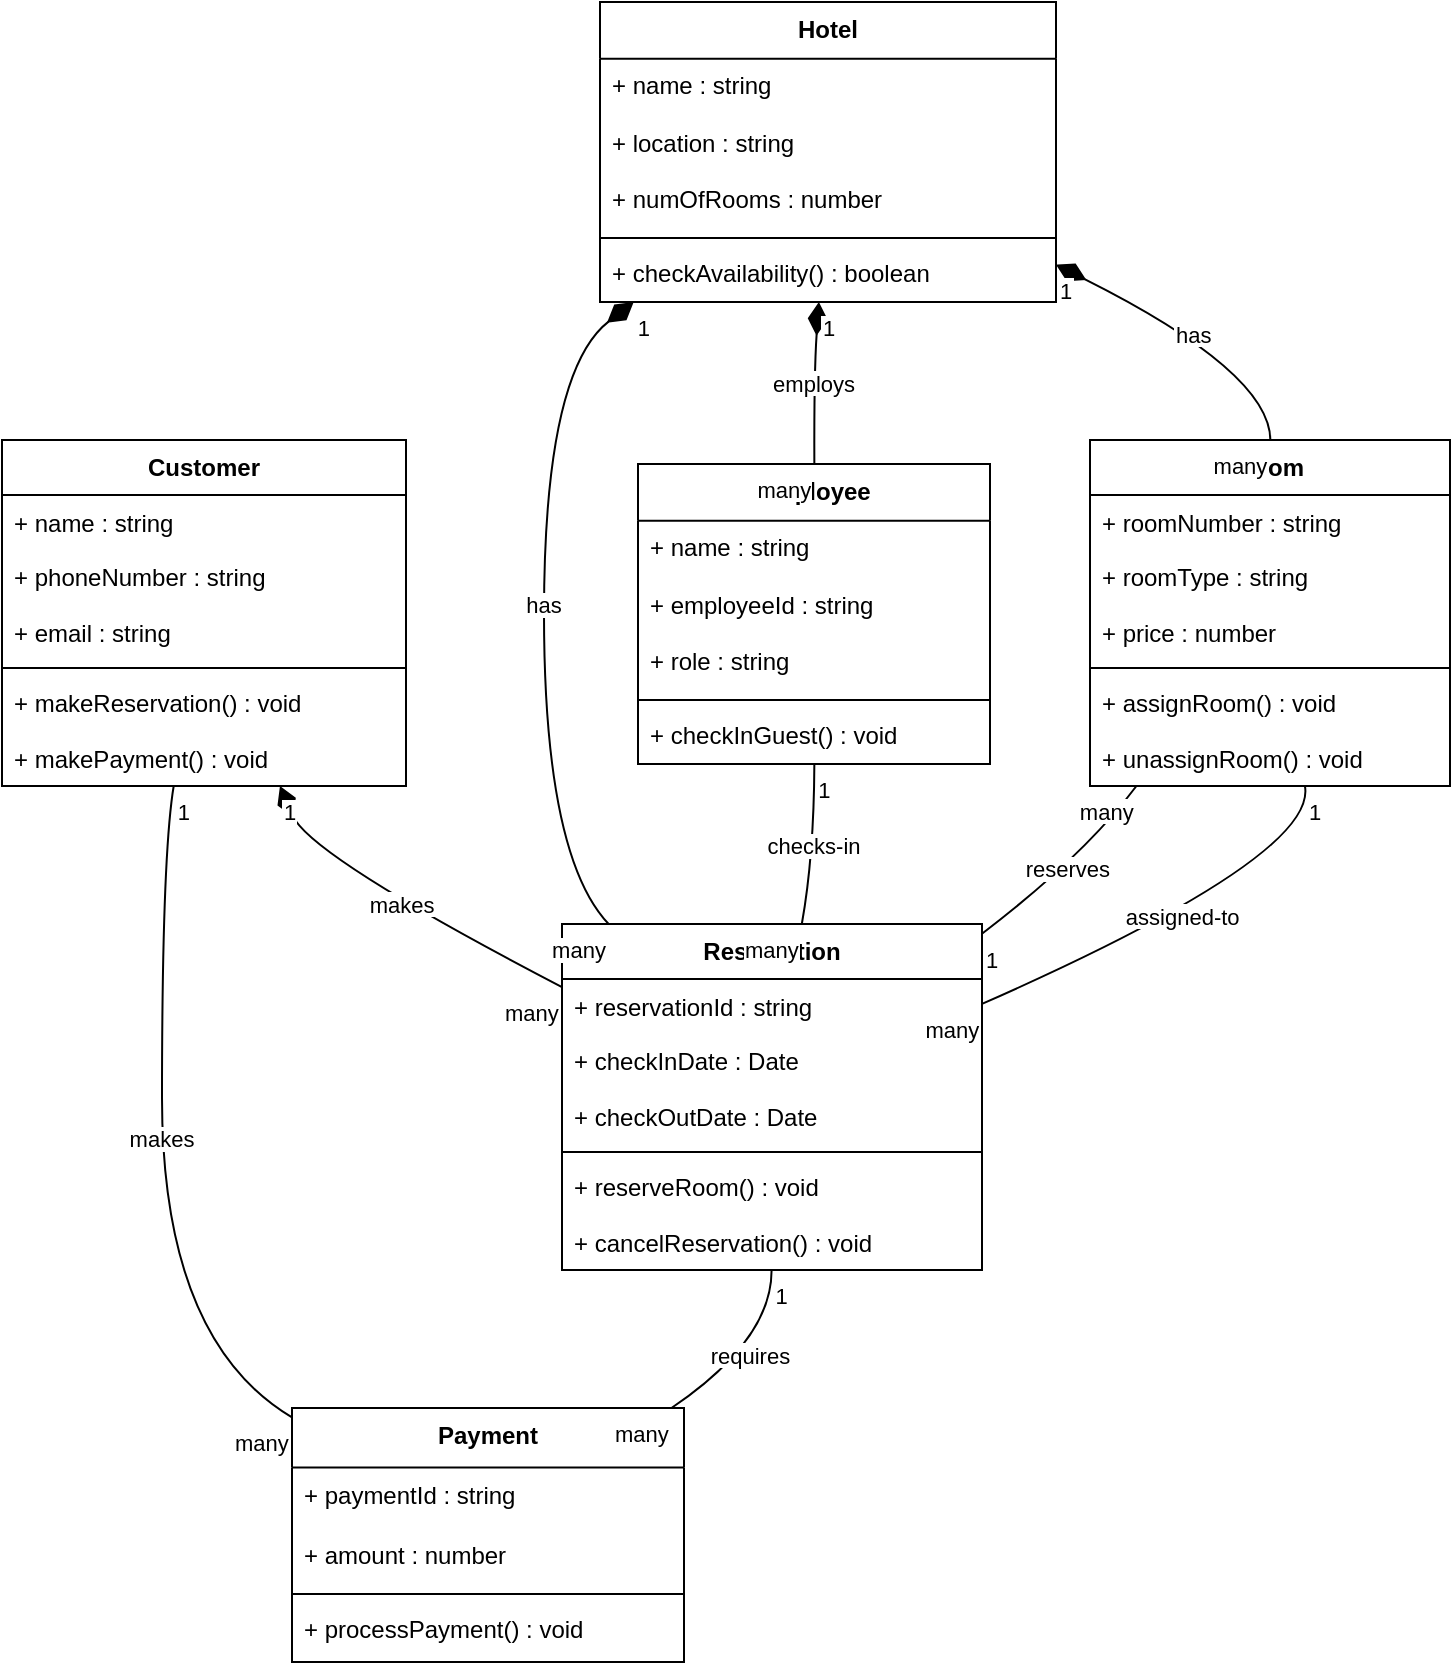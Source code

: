 <mxfile version="22.1.1" type="github">
  <diagram name="Page-1" id="Kl8Ro2FNH6hyEfKem5H1">
    <mxGraphModel>
      <root>
        <mxCell id="0" />
        <mxCell id="1" parent="0" />
        <mxCell id="2" value="Hotel" style="swimlane;fontStyle=1;align=center;verticalAlign=top;childLayout=stackLayout;horizontal=1;startSize=28.4;horizontalStack=0;resizeParent=1;resizeParentMax=0;resizeLast=0;collapsible=0;marginBottom=0;" vertex="1" parent="1">
          <mxGeometry x="307" y="8" width="228" height="150" as="geometry" />
        </mxCell>
        <mxCell id="3" value="+ name : string" style="text;strokeColor=none;fillColor=none;align=left;verticalAlign=top;spacingLeft=4;spacingRight=4;overflow=hidden;rotatable=0;points=[[0,0.5],[1,0.5]];portConstraint=eastwest;" vertex="1" parent="2">
          <mxGeometry y="28" width="228" height="28" as="geometry" />
        </mxCell>
        <mxCell id="4" value="+ location : string" style="text;strokeColor=none;fillColor=none;align=left;verticalAlign=top;spacingLeft=4;spacingRight=4;overflow=hidden;rotatable=0;points=[[0,0.5],[1,0.5]];portConstraint=eastwest;" vertex="1" parent="2">
          <mxGeometry y="57" width="228" height="28" as="geometry" />
        </mxCell>
        <mxCell id="5" value="+ numOfRooms : number" style="text;strokeColor=none;fillColor=none;align=left;verticalAlign=top;spacingLeft=4;spacingRight=4;overflow=hidden;rotatable=0;points=[[0,0.5],[1,0.5]];portConstraint=eastwest;" vertex="1" parent="2">
          <mxGeometry y="85" width="228" height="28" as="geometry" />
        </mxCell>
        <mxCell id="6" style="line;strokeWidth=1;fillColor=none;align=left;verticalAlign=middle;spacingTop=-1;spacingLeft=3;spacingRight=3;rotatable=0;labelPosition=right;points=[];portConstraint=eastwest;strokeColor=inherit;" vertex="1" parent="2">
          <mxGeometry y="114" width="228" height="8" as="geometry" />
        </mxCell>
        <mxCell id="7" value="+ checkAvailability() : boolean" style="text;strokeColor=none;fillColor=none;align=left;verticalAlign=top;spacingLeft=4;spacingRight=4;overflow=hidden;rotatable=0;points=[[0,0.5],[1,0.5]];portConstraint=eastwest;" vertex="1" parent="2">
          <mxGeometry y="122" width="228" height="28" as="geometry" />
        </mxCell>
        <mxCell id="8" value="Customer" style="swimlane;fontStyle=1;align=center;verticalAlign=top;childLayout=stackLayout;horizontal=1;startSize=27.5;horizontalStack=0;resizeParent=1;resizeParentMax=0;resizeLast=0;collapsible=0;marginBottom=0;" vertex="1" parent="1">
          <mxGeometry x="8" y="227" width="202" height="173" as="geometry" />
        </mxCell>
        <mxCell id="9" value="+ name : string" style="text;strokeColor=none;fillColor=none;align=left;verticalAlign=top;spacingLeft=4;spacingRight=4;overflow=hidden;rotatable=0;points=[[0,0.5],[1,0.5]];portConstraint=eastwest;" vertex="1" parent="8">
          <mxGeometry y="28" width="202" height="28" as="geometry" />
        </mxCell>
        <mxCell id="10" value="+ phoneNumber : string" style="text;strokeColor=none;fillColor=none;align=left;verticalAlign=top;spacingLeft=4;spacingRight=4;overflow=hidden;rotatable=0;points=[[0,0.5],[1,0.5]];portConstraint=eastwest;" vertex="1" parent="8">
          <mxGeometry y="55" width="202" height="28" as="geometry" />
        </mxCell>
        <mxCell id="11" value="+ email : string" style="text;strokeColor=none;fillColor=none;align=left;verticalAlign=top;spacingLeft=4;spacingRight=4;overflow=hidden;rotatable=0;points=[[0,0.5],[1,0.5]];portConstraint=eastwest;" vertex="1" parent="8">
          <mxGeometry y="83" width="202" height="28" as="geometry" />
        </mxCell>
        <mxCell id="12" style="line;strokeWidth=1;fillColor=none;align=left;verticalAlign=middle;spacingTop=-1;spacingLeft=3;spacingRight=3;rotatable=0;labelPosition=right;points=[];portConstraint=eastwest;strokeColor=inherit;" vertex="1" parent="8">
          <mxGeometry y="110" width="202" height="8" as="geometry" />
        </mxCell>
        <mxCell id="13" value="+ makeReservation() : void" style="text;strokeColor=none;fillColor=none;align=left;verticalAlign=top;spacingLeft=4;spacingRight=4;overflow=hidden;rotatable=0;points=[[0,0.5],[1,0.5]];portConstraint=eastwest;" vertex="1" parent="8">
          <mxGeometry y="118" width="202" height="28" as="geometry" />
        </mxCell>
        <mxCell id="14" value="+ makePayment() : void" style="text;strokeColor=none;fillColor=none;align=left;verticalAlign=top;spacingLeft=4;spacingRight=4;overflow=hidden;rotatable=0;points=[[0,0.5],[1,0.5]];portConstraint=eastwest;" vertex="1" parent="8">
          <mxGeometry y="146" width="202" height="28" as="geometry" />
        </mxCell>
        <mxCell id="15" value="Employee" style="swimlane;fontStyle=1;align=center;verticalAlign=top;childLayout=stackLayout;horizontal=1;startSize=28.4;horizontalStack=0;resizeParent=1;resizeParentMax=0;resizeLast=0;collapsible=0;marginBottom=0;" vertex="1" parent="1">
          <mxGeometry x="326" y="239" width="176" height="150" as="geometry" />
        </mxCell>
        <mxCell id="16" value="+ name : string" style="text;strokeColor=none;fillColor=none;align=left;verticalAlign=top;spacingLeft=4;spacingRight=4;overflow=hidden;rotatable=0;points=[[0,0.5],[1,0.5]];portConstraint=eastwest;" vertex="1" parent="15">
          <mxGeometry y="28" width="176" height="28" as="geometry" />
        </mxCell>
        <mxCell id="17" value="+ employeeId : string" style="text;strokeColor=none;fillColor=none;align=left;verticalAlign=top;spacingLeft=4;spacingRight=4;overflow=hidden;rotatable=0;points=[[0,0.5],[1,0.5]];portConstraint=eastwest;" vertex="1" parent="15">
          <mxGeometry y="57" width="176" height="28" as="geometry" />
        </mxCell>
        <mxCell id="18" value="+ role : string" style="text;strokeColor=none;fillColor=none;align=left;verticalAlign=top;spacingLeft=4;spacingRight=4;overflow=hidden;rotatable=0;points=[[0,0.5],[1,0.5]];portConstraint=eastwest;" vertex="1" parent="15">
          <mxGeometry y="85" width="176" height="28" as="geometry" />
        </mxCell>
        <mxCell id="19" style="line;strokeWidth=1;fillColor=none;align=left;verticalAlign=middle;spacingTop=-1;spacingLeft=3;spacingRight=3;rotatable=0;labelPosition=right;points=[];portConstraint=eastwest;strokeColor=inherit;" vertex="1" parent="15">
          <mxGeometry y="114" width="176" height="8" as="geometry" />
        </mxCell>
        <mxCell id="20" value="+ checkInGuest() : void" style="text;strokeColor=none;fillColor=none;align=left;verticalAlign=top;spacingLeft=4;spacingRight=4;overflow=hidden;rotatable=0;points=[[0,0.5],[1,0.5]];portConstraint=eastwest;" vertex="1" parent="15">
          <mxGeometry y="122" width="176" height="28" as="geometry" />
        </mxCell>
        <mxCell id="21" value="Payment" style="swimlane;fontStyle=1;align=center;verticalAlign=top;childLayout=stackLayout;horizontal=1;startSize=29.75;horizontalStack=0;resizeParent=1;resizeParentMax=0;resizeLast=0;collapsible=0;marginBottom=0;" vertex="1" parent="1">
          <mxGeometry x="153" y="711" width="196" height="127" as="geometry" />
        </mxCell>
        <mxCell id="22" value="+ paymentId : string" style="text;strokeColor=none;fillColor=none;align=left;verticalAlign=top;spacingLeft=4;spacingRight=4;overflow=hidden;rotatable=0;points=[[0,0.5],[1,0.5]];portConstraint=eastwest;" vertex="1" parent="21">
          <mxGeometry y="30" width="196" height="30" as="geometry" />
        </mxCell>
        <mxCell id="23" value="+ amount : number" style="text;strokeColor=none;fillColor=none;align=left;verticalAlign=top;spacingLeft=4;spacingRight=4;overflow=hidden;rotatable=0;points=[[0,0.5],[1,0.5]];portConstraint=eastwest;" vertex="1" parent="21">
          <mxGeometry y="60" width="196" height="30" as="geometry" />
        </mxCell>
        <mxCell id="24" style="line;strokeWidth=1;fillColor=none;align=left;verticalAlign=middle;spacingTop=-1;spacingLeft=3;spacingRight=3;rotatable=0;labelPosition=right;points=[];portConstraint=eastwest;strokeColor=inherit;" vertex="1" parent="21">
          <mxGeometry y="89" width="196" height="8" as="geometry" />
        </mxCell>
        <mxCell id="25" value="+ processPayment() : void" style="text;strokeColor=none;fillColor=none;align=left;verticalAlign=top;spacingLeft=4;spacingRight=4;overflow=hidden;rotatable=0;points=[[0,0.5],[1,0.5]];portConstraint=eastwest;" vertex="1" parent="21">
          <mxGeometry y="97" width="196" height="30" as="geometry" />
        </mxCell>
        <mxCell id="26" value="Reservation" style="swimlane;fontStyle=1;align=center;verticalAlign=top;childLayout=stackLayout;horizontal=1;startSize=27.5;horizontalStack=0;resizeParent=1;resizeParentMax=0;resizeLast=0;collapsible=0;marginBottom=0;" vertex="1" parent="1">
          <mxGeometry x="288" y="469" width="210" height="173" as="geometry" />
        </mxCell>
        <mxCell id="27" value="+ reservationId : string" style="text;strokeColor=none;fillColor=none;align=left;verticalAlign=top;spacingLeft=4;spacingRight=4;overflow=hidden;rotatable=0;points=[[0,0.5],[1,0.5]];portConstraint=eastwest;" vertex="1" parent="26">
          <mxGeometry y="28" width="210" height="28" as="geometry" />
        </mxCell>
        <mxCell id="28" value="+ checkInDate : Date" style="text;strokeColor=none;fillColor=none;align=left;verticalAlign=top;spacingLeft=4;spacingRight=4;overflow=hidden;rotatable=0;points=[[0,0.5],[1,0.5]];portConstraint=eastwest;" vertex="1" parent="26">
          <mxGeometry y="55" width="210" height="28" as="geometry" />
        </mxCell>
        <mxCell id="29" value="+ checkOutDate : Date" style="text;strokeColor=none;fillColor=none;align=left;verticalAlign=top;spacingLeft=4;spacingRight=4;overflow=hidden;rotatable=0;points=[[0,0.5],[1,0.5]];portConstraint=eastwest;" vertex="1" parent="26">
          <mxGeometry y="83" width="210" height="28" as="geometry" />
        </mxCell>
        <mxCell id="30" style="line;strokeWidth=1;fillColor=none;align=left;verticalAlign=middle;spacingTop=-1;spacingLeft=3;spacingRight=3;rotatable=0;labelPosition=right;points=[];portConstraint=eastwest;strokeColor=inherit;" vertex="1" parent="26">
          <mxGeometry y="110" width="210" height="8" as="geometry" />
        </mxCell>
        <mxCell id="31" value="+ reserveRoom() : void" style="text;strokeColor=none;fillColor=none;align=left;verticalAlign=top;spacingLeft=4;spacingRight=4;overflow=hidden;rotatable=0;points=[[0,0.5],[1,0.5]];portConstraint=eastwest;" vertex="1" parent="26">
          <mxGeometry y="118" width="210" height="28" as="geometry" />
        </mxCell>
        <mxCell id="32" value="+ cancelReservation() : void" style="text;strokeColor=none;fillColor=none;align=left;verticalAlign=top;spacingLeft=4;spacingRight=4;overflow=hidden;rotatable=0;points=[[0,0.5],[1,0.5]];portConstraint=eastwest;" vertex="1" parent="26">
          <mxGeometry y="146" width="210" height="28" as="geometry" />
        </mxCell>
        <mxCell id="33" value="Room" style="swimlane;fontStyle=1;align=center;verticalAlign=top;childLayout=stackLayout;horizontal=1;startSize=27.5;horizontalStack=0;resizeParent=1;resizeParentMax=0;resizeLast=0;collapsible=0;marginBottom=0;" vertex="1" parent="1">
          <mxGeometry x="552" y="227" width="180" height="173" as="geometry" />
        </mxCell>
        <mxCell id="34" value="+ roomNumber : string" style="text;strokeColor=none;fillColor=none;align=left;verticalAlign=top;spacingLeft=4;spacingRight=4;overflow=hidden;rotatable=0;points=[[0,0.5],[1,0.5]];portConstraint=eastwest;" vertex="1" parent="33">
          <mxGeometry y="28" width="180" height="28" as="geometry" />
        </mxCell>
        <mxCell id="35" value="+ roomType : string" style="text;strokeColor=none;fillColor=none;align=left;verticalAlign=top;spacingLeft=4;spacingRight=4;overflow=hidden;rotatable=0;points=[[0,0.5],[1,0.5]];portConstraint=eastwest;" vertex="1" parent="33">
          <mxGeometry y="55" width="180" height="28" as="geometry" />
        </mxCell>
        <mxCell id="36" value="+ price : number" style="text;strokeColor=none;fillColor=none;align=left;verticalAlign=top;spacingLeft=4;spacingRight=4;overflow=hidden;rotatable=0;points=[[0,0.5],[1,0.5]];portConstraint=eastwest;" vertex="1" parent="33">
          <mxGeometry y="83" width="180" height="28" as="geometry" />
        </mxCell>
        <mxCell id="37" style="line;strokeWidth=1;fillColor=none;align=left;verticalAlign=middle;spacingTop=-1;spacingLeft=3;spacingRight=3;rotatable=0;labelPosition=right;points=[];portConstraint=eastwest;strokeColor=inherit;" vertex="1" parent="33">
          <mxGeometry y="110" width="180" height="8" as="geometry" />
        </mxCell>
        <mxCell id="38" value="+ assignRoom() : void" style="text;strokeColor=none;fillColor=none;align=left;verticalAlign=top;spacingLeft=4;spacingRight=4;overflow=hidden;rotatable=0;points=[[0,0.5],[1,0.5]];portConstraint=eastwest;" vertex="1" parent="33">
          <mxGeometry y="118" width="180" height="28" as="geometry" />
        </mxCell>
        <mxCell id="39" value="+ unassignRoom() : void" style="text;strokeColor=none;fillColor=none;align=left;verticalAlign=top;spacingLeft=4;spacingRight=4;overflow=hidden;rotatable=0;points=[[0,0.5],[1,0.5]];portConstraint=eastwest;" vertex="1" parent="33">
          <mxGeometry y="146" width="180" height="28" as="geometry" />
        </mxCell>
        <mxCell id="40" value="has" style="curved=1;startArrow=diamondThin;startSize=14;startFill=1;endArrow=none;exitX=1.003;exitY=0.878;entryX=0.501;entryY=0;" edge="1" parent="1" source="2" target="33">
          <mxGeometry relative="1" as="geometry">
            <Array as="points">
              <mxPoint x="642" y="193" />
            </Array>
          </mxGeometry>
        </mxCell>
        <mxCell id="41" value="1" style="edgeLabel;resizable=0;align=left;verticalAlign=top;" vertex="1" parent="40">
          <mxGeometry x="-1" relative="1" as="geometry" />
        </mxCell>
        <mxCell id="42" value="many" style="edgeLabel;resizable=0;align=right;verticalAlign=top;" vertex="1" parent="40">
          <mxGeometry x="1" relative="1" as="geometry" />
        </mxCell>
        <mxCell id="43" value="employs" style="curved=1;startArrow=diamondThin;startSize=14;startFill=1;endArrow=none;exitX=0.48;exitY=1;entryX=0.501;entryY=-0.003;" edge="1" parent="1" source="2" target="15">
          <mxGeometry relative="1" as="geometry">
            <Array as="points">
              <mxPoint x="414" y="193" />
            </Array>
          </mxGeometry>
        </mxCell>
        <mxCell id="44" value="1" style="edgeLabel;resizable=0;align=left;verticalAlign=top;" vertex="1" parent="43">
          <mxGeometry x="-1" relative="1" as="geometry" />
        </mxCell>
        <mxCell id="45" value="many" style="edgeLabel;resizable=0;align=right;verticalAlign=top;" vertex="1" parent="43">
          <mxGeometry x="1" relative="1" as="geometry" />
        </mxCell>
        <mxCell id="46" value="has" style="curved=1;startArrow=diamondThin;startSize=14;startFill=1;endArrow=none;exitX=0.074;exitY=1;entryX=0.111;entryY=0;" edge="1" parent="1" source="2" target="26">
          <mxGeometry relative="1" as="geometry">
            <Array as="points">
              <mxPoint x="279" y="193" />
              <mxPoint x="279" y="435" />
            </Array>
          </mxGeometry>
        </mxCell>
        <mxCell id="47" value="1" style="edgeLabel;resizable=0;align=left;verticalAlign=top;" vertex="1" parent="46">
          <mxGeometry x="-1" relative="1" as="geometry" />
        </mxCell>
        <mxCell id="48" value="many" style="edgeLabel;resizable=0;align=right;verticalAlign=top;" vertex="1" parent="46">
          <mxGeometry x="1" relative="1" as="geometry" />
        </mxCell>
        <mxCell id="49" value="makes" style="curved=1;startArrow=diamondThin;startSize=14;startFill=1;endArrow=none;exitX=0.688;exitY=1;entryX=-0.002;entryY=0.181;" edge="1" parent="1" source="8" target="26">
          <mxGeometry relative="1" as="geometry">
            <Array as="points">
              <mxPoint x="162" y="435" />
            </Array>
          </mxGeometry>
        </mxCell>
        <mxCell id="50" value="1" style="edgeLabel;resizable=0;align=left;verticalAlign=top;" vertex="1" parent="49">
          <mxGeometry x="-1" relative="1" as="geometry" />
        </mxCell>
        <mxCell id="51" value="many" style="edgeLabel;resizable=0;align=right;verticalAlign=top;" vertex="1" parent="49">
          <mxGeometry x="1" relative="1" as="geometry" />
        </mxCell>
        <mxCell id="52" value="makes" style="curved=1;startArrow=none;endArrow=none;exitX=0.425;exitY=1;entryX=0.001;entryY=0.038;" edge="1" parent="1" source="8" target="21">
          <mxGeometry relative="1" as="geometry">
            <Array as="points">
              <mxPoint x="88" y="435" />
              <mxPoint x="88" y="677" />
            </Array>
          </mxGeometry>
        </mxCell>
        <mxCell id="53" value="1" style="edgeLabel;resizable=0;align=left;verticalAlign=top;" vertex="1" parent="52">
          <mxGeometry x="-1" relative="1" as="geometry" />
        </mxCell>
        <mxCell id="54" value="many" style="edgeLabel;resizable=0;align=right;verticalAlign=top;" vertex="1" parent="52">
          <mxGeometry x="1" relative="1" as="geometry" />
        </mxCell>
        <mxCell id="55" value="checks-in" style="curved=1;startArrow=none;endArrow=none;exitX=0.501;exitY=0.997;entryX=0.571;entryY=0;" edge="1" parent="1" source="15" target="26">
          <mxGeometry relative="1" as="geometry">
            <Array as="points">
              <mxPoint x="414" y="435" />
            </Array>
          </mxGeometry>
        </mxCell>
        <mxCell id="56" value="1" style="edgeLabel;resizable=0;align=left;verticalAlign=top;" vertex="1" parent="55">
          <mxGeometry x="-1" relative="1" as="geometry" />
        </mxCell>
        <mxCell id="57" value="many" style="edgeLabel;resizable=0;align=right;verticalAlign=top;" vertex="1" parent="55">
          <mxGeometry x="1" relative="1" as="geometry" />
        </mxCell>
        <mxCell id="58" value="reserves" style="curved=1;startArrow=none;endArrow=none;exitX=1.0;exitY=0.028;entryX=0.129;entryY=1;" edge="1" parent="1" source="26" target="33">
          <mxGeometry relative="1" as="geometry">
            <Array as="points">
              <mxPoint x="549" y="435" />
            </Array>
          </mxGeometry>
        </mxCell>
        <mxCell id="59" value="1" style="edgeLabel;resizable=0;align=left;verticalAlign=top;" vertex="1" parent="58">
          <mxGeometry x="-1" relative="1" as="geometry" />
        </mxCell>
        <mxCell id="60" value="many" style="edgeLabel;resizable=0;align=right;verticalAlign=top;" vertex="1" parent="58">
          <mxGeometry x="1" relative="1" as="geometry" />
        </mxCell>
        <mxCell id="61" value="requires" style="curved=1;startArrow=none;endArrow=none;exitX=0.499;exitY=1;entryX=0.968;entryY=0;" edge="1" parent="1" source="26" target="21">
          <mxGeometry relative="1" as="geometry">
            <Array as="points">
              <mxPoint x="393" y="677" />
            </Array>
          </mxGeometry>
        </mxCell>
        <mxCell id="62" value="1" style="edgeLabel;resizable=0;align=left;verticalAlign=top;" vertex="1" parent="61">
          <mxGeometry x="-1" relative="1" as="geometry" />
        </mxCell>
        <mxCell id="63" value="many" style="edgeLabel;resizable=0;align=right;verticalAlign=top;" vertex="1" parent="61">
          <mxGeometry x="1" relative="1" as="geometry" />
        </mxCell>
        <mxCell id="64" value="assigned-to" style="curved=1;startArrow=none;endArrow=none;exitX=0.597;exitY=1;entryX=1.0;entryY=0.231;" edge="1" parent="1" source="33" target="26">
          <mxGeometry relative="1" as="geometry">
            <Array as="points">
              <mxPoint x="666" y="435" />
            </Array>
          </mxGeometry>
        </mxCell>
        <mxCell id="65" value="1" style="edgeLabel;resizable=0;align=left;verticalAlign=top;" vertex="1" parent="64">
          <mxGeometry x="-1" relative="1" as="geometry" />
        </mxCell>
        <mxCell id="66" value="many" style="edgeLabel;resizable=0;align=right;verticalAlign=top;" vertex="1" parent="64">
          <mxGeometry x="1" relative="1" as="geometry" />
        </mxCell>
      </root>
    </mxGraphModel>
  </diagram>
</mxfile>
